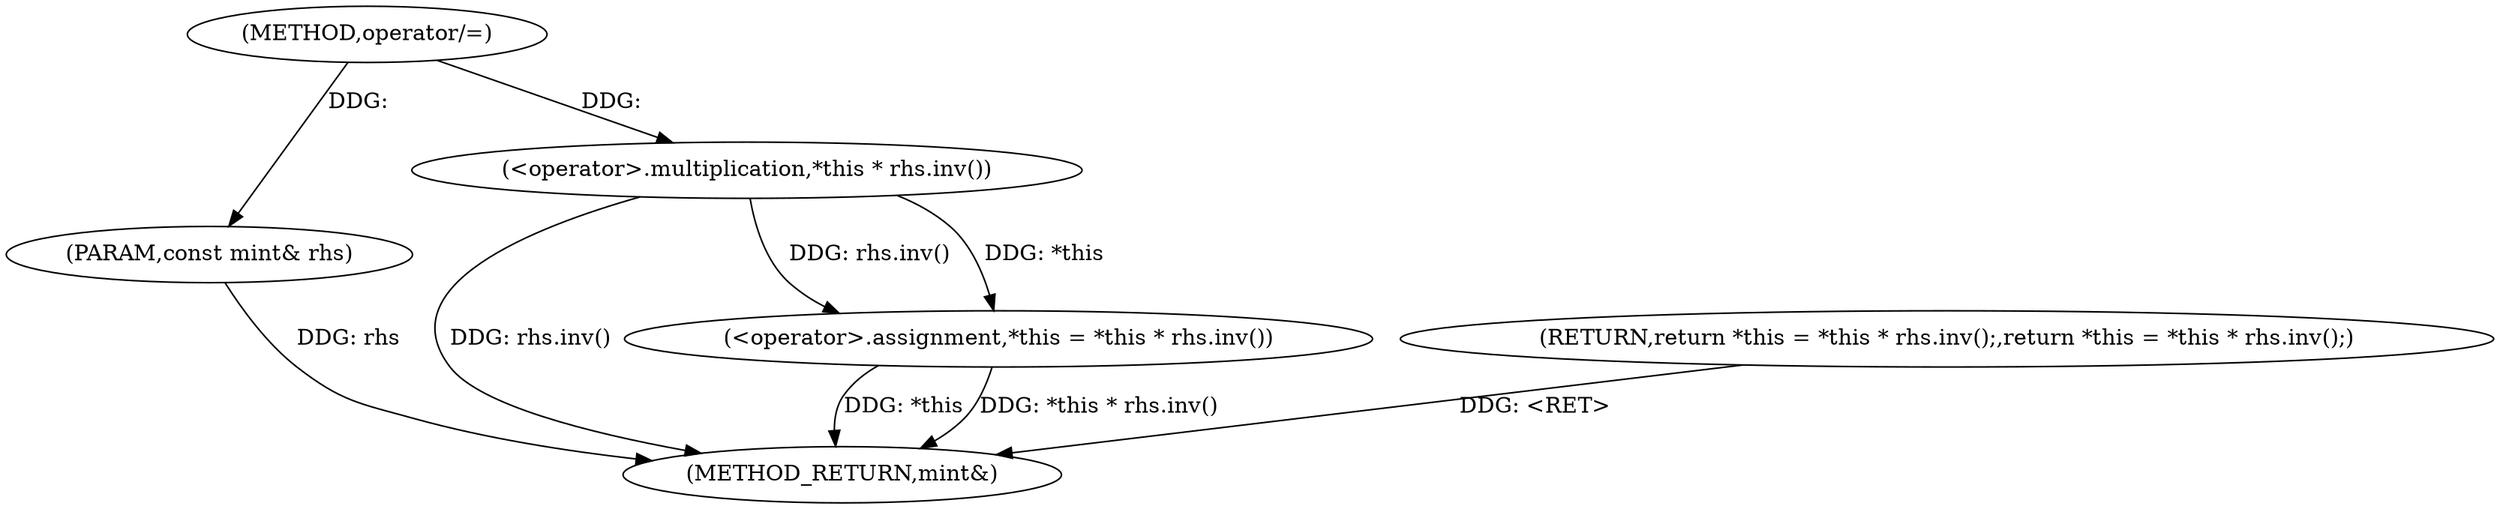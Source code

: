digraph "operator/=" {  
"1000935" [label = "(METHOD,operator/=)" ]
"1000946" [label = "(METHOD_RETURN,mint&)" ]
"1000936" [label = "(PARAM,const mint& rhs)" ]
"1000938" [label = "(RETURN,return *this = *this * rhs.inv();,return *this = *this * rhs.inv();)" ]
"1000939" [label = "(<operator>.assignment,*this = *this * rhs.inv())" ]
"1000942" [label = "(<operator>.multiplication,*this * rhs.inv())" ]
  "1000936" -> "1000946"  [ label = "DDG: rhs"] 
  "1000939" -> "1000946"  [ label = "DDG: *this"] 
  "1000942" -> "1000946"  [ label = "DDG: rhs.inv()"] 
  "1000939" -> "1000946"  [ label = "DDG: *this * rhs.inv()"] 
  "1000938" -> "1000946"  [ label = "DDG: <RET>"] 
  "1000935" -> "1000936"  [ label = "DDG: "] 
  "1000942" -> "1000939"  [ label = "DDG: rhs.inv()"] 
  "1000942" -> "1000939"  [ label = "DDG: *this"] 
  "1000935" -> "1000942"  [ label = "DDG: "] 
}
